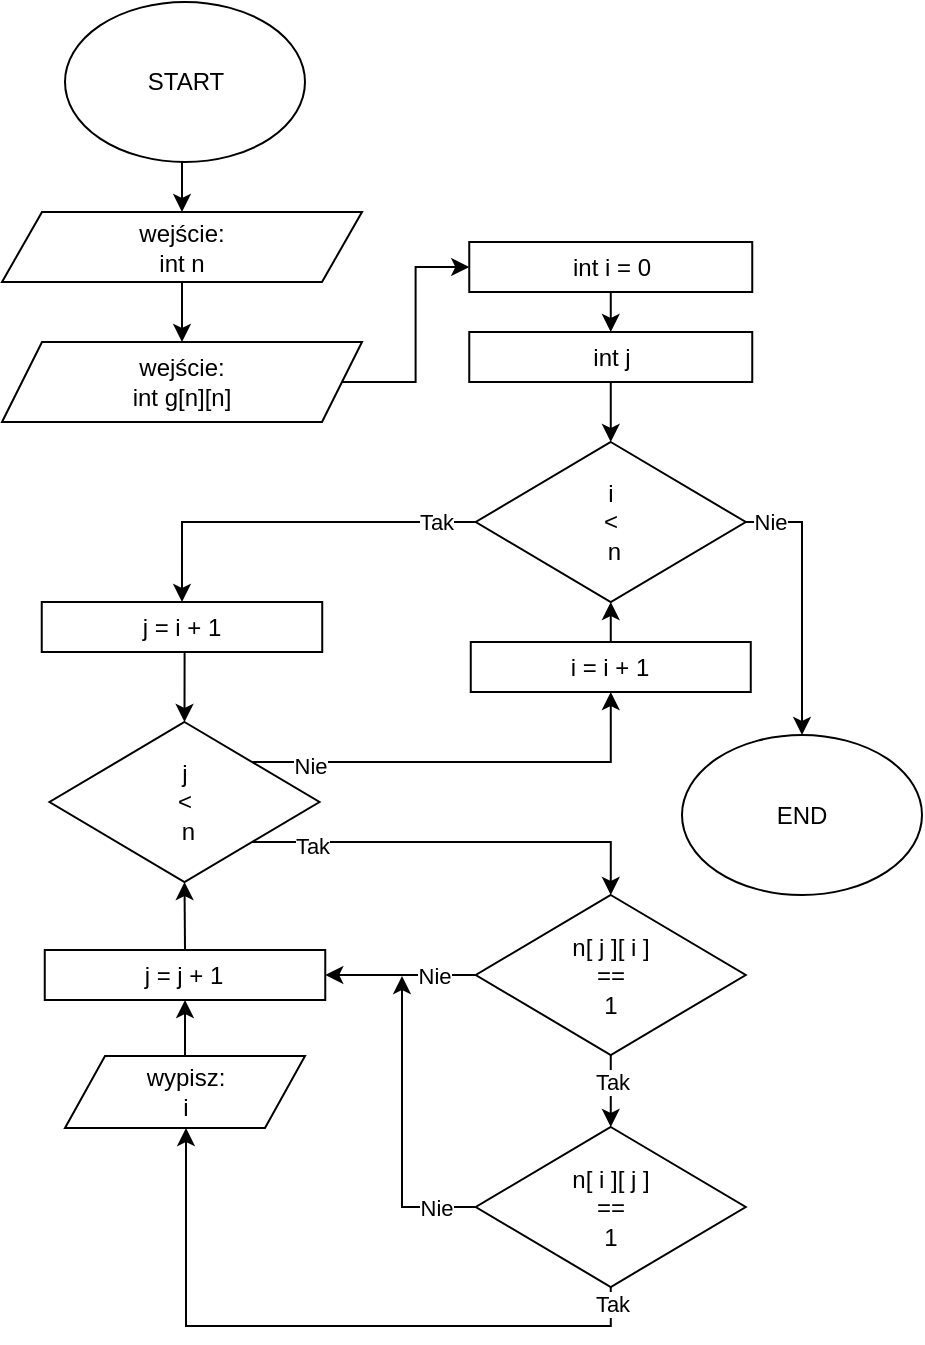 <mxfile version="20.7.4" type="device"><diagram id="C5RBs43oDa-KdzZeNtuy" name="Page-1"><mxGraphModel dx="1390" dy="452" grid="1" gridSize="10" guides="1" tooltips="1" connect="1" arrows="1" fold="1" page="1" pageScale="1" pageWidth="827" pageHeight="1169" math="0" shadow="0"><root><mxCell id="WIyWlLk6GJQsqaUBKTNV-0"/><mxCell id="WIyWlLk6GJQsqaUBKTNV-1" parent="WIyWlLk6GJQsqaUBKTNV-0"/><mxCell id="Hx1fTHXxBURxbCg4NGRC-1" style="edgeStyle=orthogonalEdgeStyle;rounded=0;orthogonalLoop=1;jettySize=auto;html=1;exitX=0.5;exitY=1;exitDx=0;exitDy=0;entryX=0.5;entryY=0;entryDx=0;entryDy=0;" parent="WIyWlLk6GJQsqaUBKTNV-1" source="8NVyN7WHSs_X_-aghORO-1" target="Hx1fTHXxBURxbCg4NGRC-0" edge="1"><mxGeometry relative="1" as="geometry"/></mxCell><mxCell id="8NVyN7WHSs_X_-aghORO-1" value="START" style="ellipse;whiteSpace=wrap;html=1;" parent="WIyWlLk6GJQsqaUBKTNV-1" vertex="1"><mxGeometry x="-598.5" y="40" width="120" height="80" as="geometry"/></mxCell><mxCell id="Hx1fTHXxBURxbCg4NGRC-5" style="edgeStyle=orthogonalEdgeStyle;rounded=0;orthogonalLoop=1;jettySize=auto;html=1;exitX=1;exitY=0.5;exitDx=0;exitDy=0;entryX=0;entryY=0.5;entryDx=0;entryDy=0;" parent="WIyWlLk6GJQsqaUBKTNV-1" source="8NVyN7WHSs_X_-aghORO-3" target="MI6vN2cQ6b4JoT49YiwD-7" edge="1"><mxGeometry relative="1" as="geometry"><mxPoint x="-398.87" y="122.5" as="targetPoint"/></mxGeometry></mxCell><mxCell id="8NVyN7WHSs_X_-aghORO-3" value="wejście:&lt;br&gt;int g[n][n]" style="shape=parallelogram;perimeter=parallelogramPerimeter;whiteSpace=wrap;html=1;fixedSize=1;" parent="WIyWlLk6GJQsqaUBKTNV-1" vertex="1"><mxGeometry x="-630" y="210" width="180" height="40" as="geometry"/></mxCell><mxCell id="cY875EGnJjkgbSJwSXbf-0" style="edgeStyle=orthogonalEdgeStyle;rounded=0;orthogonalLoop=1;jettySize=auto;html=1;exitX=0.5;exitY=1;exitDx=0;exitDy=0;entryX=0.5;entryY=0;entryDx=0;entryDy=0;" edge="1" parent="WIyWlLk6GJQsqaUBKTNV-1" source="kOhdva7PR1psGxXAZzKO-76" target="kOhdva7PR1psGxXAZzKO-99"><mxGeometry relative="1" as="geometry"/></mxCell><mxCell id="kOhdva7PR1psGxXAZzKO-76" value="int j" style="rounded=0;whiteSpace=wrap;html=1;" parent="WIyWlLk6GJQsqaUBKTNV-1" vertex="1"><mxGeometry x="-396.37" y="205" width="141.5" height="25" as="geometry"/></mxCell><mxCell id="Hx1fTHXxBURxbCg4NGRC-10" style="edgeStyle=orthogonalEdgeStyle;rounded=0;orthogonalLoop=1;jettySize=auto;html=1;exitX=0;exitY=0.5;exitDx=0;exitDy=0;entryX=0.5;entryY=0;entryDx=0;entryDy=0;" parent="WIyWlLk6GJQsqaUBKTNV-1" source="kOhdva7PR1psGxXAZzKO-99" target="Hx1fTHXxBURxbCg4NGRC-9" edge="1"><mxGeometry relative="1" as="geometry"><mxPoint x="-488.5" y="300" as="targetPoint"/></mxGeometry></mxCell><mxCell id="Hx1fTHXxBURxbCg4NGRC-25" value="Tak" style="edgeLabel;html=1;align=center;verticalAlign=middle;resizable=0;points=[];" parent="Hx1fTHXxBURxbCg4NGRC-10" vertex="1" connectable="0"><mxGeometry x="-0.708" relative="1" as="geometry"><mxPoint x="7" as="offset"/></mxGeometry></mxCell><mxCell id="cY875EGnJjkgbSJwSXbf-49" style="edgeStyle=orthogonalEdgeStyle;rounded=0;orthogonalLoop=1;jettySize=auto;html=1;exitX=1;exitY=0.5;exitDx=0;exitDy=0;entryX=0.5;entryY=0;entryDx=0;entryDy=0;" edge="1" parent="WIyWlLk6GJQsqaUBKTNV-1" source="kOhdva7PR1psGxXAZzKO-99" target="Mo_ADzH3ZdjnTpDEBKoF-1"><mxGeometry relative="1" as="geometry"/></mxCell><mxCell id="cY875EGnJjkgbSJwSXbf-50" value="Nie" style="edgeLabel;html=1;align=center;verticalAlign=middle;resizable=0;points=[];" vertex="1" connectable="0" parent="cY875EGnJjkgbSJwSXbf-49"><mxGeometry x="-0.873" y="-1" relative="1" as="geometry"><mxPoint x="3" y="-1" as="offset"/></mxGeometry></mxCell><mxCell id="kOhdva7PR1psGxXAZzKO-99" value="i&lt;br&gt;&amp;lt;&lt;br&gt;&amp;nbsp;n" style="rhombus;whiteSpace=wrap;html=1;" parent="WIyWlLk6GJQsqaUBKTNV-1" vertex="1"><mxGeometry x="-393.12" y="260" width="135" height="80" as="geometry"/></mxCell><mxCell id="Mo_ADzH3ZdjnTpDEBKoF-1" value="END" style="ellipse;whiteSpace=wrap;html=1;" parent="WIyWlLk6GJQsqaUBKTNV-1" vertex="1"><mxGeometry x="-290" y="406.5" width="120" height="80" as="geometry"/></mxCell><mxCell id="Hx1fTHXxBURxbCg4NGRC-2" style="edgeStyle=orthogonalEdgeStyle;rounded=0;orthogonalLoop=1;jettySize=auto;html=1;exitX=0.5;exitY=1;exitDx=0;exitDy=0;entryX=0.5;entryY=0;entryDx=0;entryDy=0;" parent="WIyWlLk6GJQsqaUBKTNV-1" source="Hx1fTHXxBURxbCg4NGRC-0" target="8NVyN7WHSs_X_-aghORO-3" edge="1"><mxGeometry relative="1" as="geometry"/></mxCell><mxCell id="Hx1fTHXxBURxbCg4NGRC-0" value="wejście:&lt;br&gt;int n" style="shape=parallelogram;perimeter=parallelogramPerimeter;whiteSpace=wrap;html=1;fixedSize=1;" parent="WIyWlLk6GJQsqaUBKTNV-1" vertex="1"><mxGeometry x="-630" y="145" width="180" height="35" as="geometry"/></mxCell><mxCell id="cY875EGnJjkgbSJwSXbf-1" style="edgeStyle=orthogonalEdgeStyle;rounded=0;orthogonalLoop=1;jettySize=auto;html=1;exitX=0.5;exitY=1;exitDx=0;exitDy=0;entryX=0.5;entryY=0;entryDx=0;entryDy=0;" edge="1" parent="WIyWlLk6GJQsqaUBKTNV-1" source="Hx1fTHXxBURxbCg4NGRC-9" target="Hx1fTHXxBURxbCg4NGRC-11"><mxGeometry relative="1" as="geometry"/></mxCell><mxCell id="Hx1fTHXxBURxbCg4NGRC-9" value="j = i + 1" style="rounded=0;whiteSpace=wrap;html=1;" parent="WIyWlLk6GJQsqaUBKTNV-1" vertex="1"><mxGeometry x="-610.13" y="340" width="140.25" height="25" as="geometry"/></mxCell><mxCell id="Hx1fTHXxBURxbCg4NGRC-27" style="edgeStyle=orthogonalEdgeStyle;rounded=0;orthogonalLoop=1;jettySize=auto;html=1;exitX=1;exitY=0;exitDx=0;exitDy=0;entryX=0.5;entryY=1;entryDx=0;entryDy=0;" parent="WIyWlLk6GJQsqaUBKTNV-1" source="Hx1fTHXxBURxbCg4NGRC-11" edge="1" target="Hx1fTHXxBURxbCg4NGRC-14"><mxGeometry relative="1" as="geometry"><mxPoint x="-393.12" y="480" as="targetPoint"/></mxGeometry></mxCell><mxCell id="Hx1fTHXxBURxbCg4NGRC-28" value="Nie" style="edgeLabel;html=1;align=center;verticalAlign=middle;resizable=0;points=[];" parent="Hx1fTHXxBURxbCg4NGRC-27" vertex="1" connectable="0"><mxGeometry x="-0.74" y="1" relative="1" as="geometry"><mxPoint x="1" y="3" as="offset"/></mxGeometry></mxCell><mxCell id="cY875EGnJjkgbSJwSXbf-26" style="edgeStyle=orthogonalEdgeStyle;rounded=0;orthogonalLoop=1;jettySize=auto;html=1;exitX=1;exitY=1;exitDx=0;exitDy=0;entryX=0.5;entryY=0;entryDx=0;entryDy=0;" edge="1" parent="WIyWlLk6GJQsqaUBKTNV-1" source="Hx1fTHXxBURxbCg4NGRC-11" target="Hx1fTHXxBURxbCg4NGRC-20"><mxGeometry relative="1" as="geometry"><Array as="points"><mxPoint x="-326" y="460"/></Array></mxGeometry></mxCell><mxCell id="cY875EGnJjkgbSJwSXbf-35" value="Tak" style="edgeLabel;html=1;align=center;verticalAlign=middle;resizable=0;points=[];" vertex="1" connectable="0" parent="cY875EGnJjkgbSJwSXbf-26"><mxGeometry x="-0.831" relative="1" as="geometry"><mxPoint x="12" y="2" as="offset"/></mxGeometry></mxCell><mxCell id="Hx1fTHXxBURxbCg4NGRC-11" value="j&lt;br&gt;&amp;lt;&lt;br&gt;&amp;nbsp;n" style="rhombus;whiteSpace=wrap;html=1;" parent="WIyWlLk6GJQsqaUBKTNV-1" vertex="1"><mxGeometry x="-606.25" y="400" width="135" height="80" as="geometry"/></mxCell><mxCell id="Hx1fTHXxBURxbCg4NGRC-15" style="edgeStyle=orthogonalEdgeStyle;rounded=0;orthogonalLoop=1;jettySize=auto;html=1;exitX=0.5;exitY=0;exitDx=0;exitDy=0;entryX=0.5;entryY=1;entryDx=0;entryDy=0;" parent="WIyWlLk6GJQsqaUBKTNV-1" source="Hx1fTHXxBURxbCg4NGRC-14" target="kOhdva7PR1psGxXAZzKO-99" edge="1"><mxGeometry relative="1" as="geometry"/></mxCell><mxCell id="Hx1fTHXxBURxbCg4NGRC-14" value="i = i + 1" style="rounded=0;whiteSpace=wrap;html=1;" parent="WIyWlLk6GJQsqaUBKTNV-1" vertex="1"><mxGeometry x="-395.62" y="360" width="140" height="25" as="geometry"/></mxCell><mxCell id="cY875EGnJjkgbSJwSXbf-48" style="edgeStyle=orthogonalEdgeStyle;rounded=0;orthogonalLoop=1;jettySize=auto;html=1;exitX=0.5;exitY=0;exitDx=0;exitDy=0;entryX=0.5;entryY=1;entryDx=0;entryDy=0;" edge="1" parent="WIyWlLk6GJQsqaUBKTNV-1" source="Hx1fTHXxBURxbCg4NGRC-17" target="Hx1fTHXxBURxbCg4NGRC-11"><mxGeometry relative="1" as="geometry"/></mxCell><mxCell id="Hx1fTHXxBURxbCg4NGRC-17" value="j = j + 1" style="rounded=0;whiteSpace=wrap;html=1;" parent="WIyWlLk6GJQsqaUBKTNV-1" vertex="1"><mxGeometry x="-608.62" y="514" width="140.25" height="25" as="geometry"/></mxCell><mxCell id="cY875EGnJjkgbSJwSXbf-27" style="edgeStyle=orthogonalEdgeStyle;rounded=0;orthogonalLoop=1;jettySize=auto;html=1;exitX=0;exitY=0.5;exitDx=0;exitDy=0;entryX=1;entryY=0.5;entryDx=0;entryDy=0;" edge="1" parent="WIyWlLk6GJQsqaUBKTNV-1" source="Hx1fTHXxBURxbCg4NGRC-20" target="Hx1fTHXxBURxbCg4NGRC-17"><mxGeometry relative="1" as="geometry"><mxPoint x="-470" y="520" as="targetPoint"/></mxGeometry></mxCell><mxCell id="cY875EGnJjkgbSJwSXbf-36" value="Nie" style="edgeLabel;html=1;align=center;verticalAlign=middle;resizable=0;points=[];" vertex="1" connectable="0" parent="cY875EGnJjkgbSJwSXbf-27"><mxGeometry x="-0.249" y="-2" relative="1" as="geometry"><mxPoint x="7" y="2" as="offset"/></mxGeometry></mxCell><mxCell id="cY875EGnJjkgbSJwSXbf-30" style="edgeStyle=orthogonalEdgeStyle;rounded=0;orthogonalLoop=1;jettySize=auto;html=1;exitX=0.5;exitY=1;exitDx=0;exitDy=0;entryX=0.5;entryY=0;entryDx=0;entryDy=0;" edge="1" parent="WIyWlLk6GJQsqaUBKTNV-1" source="Hx1fTHXxBURxbCg4NGRC-20" target="MI6vN2cQ6b4JoT49YiwD-21"><mxGeometry relative="1" as="geometry"/></mxCell><mxCell id="cY875EGnJjkgbSJwSXbf-37" value="Tak" style="edgeLabel;html=1;align=center;verticalAlign=middle;resizable=0;points=[];" vertex="1" connectable="0" parent="cY875EGnJjkgbSJwSXbf-30"><mxGeometry x="0.208" relative="1" as="geometry"><mxPoint y="-8" as="offset"/></mxGeometry></mxCell><mxCell id="Hx1fTHXxBURxbCg4NGRC-20" value="n[ j ][ i ]&lt;br&gt;==&lt;br&gt;1" style="rhombus;whiteSpace=wrap;html=1;" parent="WIyWlLk6GJQsqaUBKTNV-1" vertex="1"><mxGeometry x="-393.12" y="486.5" width="135" height="80" as="geometry"/></mxCell><mxCell id="MI6vN2cQ6b4JoT49YiwD-10" style="edgeStyle=orthogonalEdgeStyle;rounded=0;orthogonalLoop=1;jettySize=auto;html=1;exitX=0.5;exitY=1;exitDx=0;exitDy=0;entryX=0.5;entryY=0;entryDx=0;entryDy=0;" parent="WIyWlLk6GJQsqaUBKTNV-1" source="MI6vN2cQ6b4JoT49YiwD-7" target="kOhdva7PR1psGxXAZzKO-76" edge="1"><mxGeometry relative="1" as="geometry"/></mxCell><mxCell id="MI6vN2cQ6b4JoT49YiwD-7" value="int i = 0" style="rounded=0;whiteSpace=wrap;html=1;" parent="WIyWlLk6GJQsqaUBKTNV-1" vertex="1"><mxGeometry x="-396.37" y="160" width="141.5" height="25" as="geometry"/></mxCell><mxCell id="cY875EGnJjkgbSJwSXbf-40" style="edgeStyle=orthogonalEdgeStyle;rounded=0;orthogonalLoop=1;jettySize=auto;html=1;exitX=0.5;exitY=0;exitDx=0;exitDy=0;entryX=0.5;entryY=1;entryDx=0;entryDy=0;" edge="1" parent="WIyWlLk6GJQsqaUBKTNV-1" source="MI6vN2cQ6b4JoT49YiwD-19" target="Hx1fTHXxBURxbCg4NGRC-17"><mxGeometry relative="1" as="geometry"/></mxCell><mxCell id="cY875EGnJjkgbSJwSXbf-29" style="edgeStyle=orthogonalEdgeStyle;rounded=0;orthogonalLoop=1;jettySize=auto;html=1;exitX=0;exitY=0.5;exitDx=0;exitDy=0;" edge="1" parent="WIyWlLk6GJQsqaUBKTNV-1" source="MI6vN2cQ6b4JoT49YiwD-21"><mxGeometry relative="1" as="geometry"><mxPoint x="-393.12" y="667" as="sourcePoint"/><mxPoint x="-430" y="527" as="targetPoint"/><Array as="points"><mxPoint x="-430" y="643"/></Array></mxGeometry></mxCell><mxCell id="cY875EGnJjkgbSJwSXbf-39" value="Nie" style="edgeLabel;html=1;align=center;verticalAlign=middle;resizable=0;points=[];" vertex="1" connectable="0" parent="cY875EGnJjkgbSJwSXbf-29"><mxGeometry x="-0.937" relative="1" as="geometry"><mxPoint x="-15" as="offset"/></mxGeometry></mxCell><mxCell id="cY875EGnJjkgbSJwSXbf-44" style="edgeStyle=orthogonalEdgeStyle;rounded=0;orthogonalLoop=1;jettySize=auto;html=1;exitX=0.5;exitY=1;exitDx=0;exitDy=0;entryX=0.5;entryY=1;entryDx=0;entryDy=0;" edge="1" parent="WIyWlLk6GJQsqaUBKTNV-1" source="MI6vN2cQ6b4JoT49YiwD-21" target="MI6vN2cQ6b4JoT49YiwD-19"><mxGeometry relative="1" as="geometry"><Array as="points"><mxPoint x="-326" y="702"/><mxPoint x="-538" y="702"/><mxPoint x="-538" y="603"/></Array></mxGeometry></mxCell><mxCell id="cY875EGnJjkgbSJwSXbf-45" value="Tak" style="edgeLabel;html=1;align=center;verticalAlign=middle;resizable=0;points=[];" vertex="1" connectable="0" parent="cY875EGnJjkgbSJwSXbf-44"><mxGeometry x="-0.908" relative="1" as="geometry"><mxPoint y="-7" as="offset"/></mxGeometry></mxCell><mxCell id="MI6vN2cQ6b4JoT49YiwD-21" value="n[ i ][ j ]&lt;br&gt;==&lt;br&gt;1" style="rhombus;whiteSpace=wrap;html=1;" parent="WIyWlLk6GJQsqaUBKTNV-1" vertex="1"><mxGeometry x="-393.12" y="602.5" width="135" height="80" as="geometry"/></mxCell><mxCell id="MI6vN2cQ6b4JoT49YiwD-19" value="wypisz:&lt;br&gt;i" style="shape=parallelogram;perimeter=parallelogramPerimeter;whiteSpace=wrap;html=1;fixedSize=1;" parent="WIyWlLk6GJQsqaUBKTNV-1" vertex="1"><mxGeometry x="-598.5" y="567" width="120" height="36" as="geometry"/></mxCell></root></mxGraphModel></diagram></mxfile>